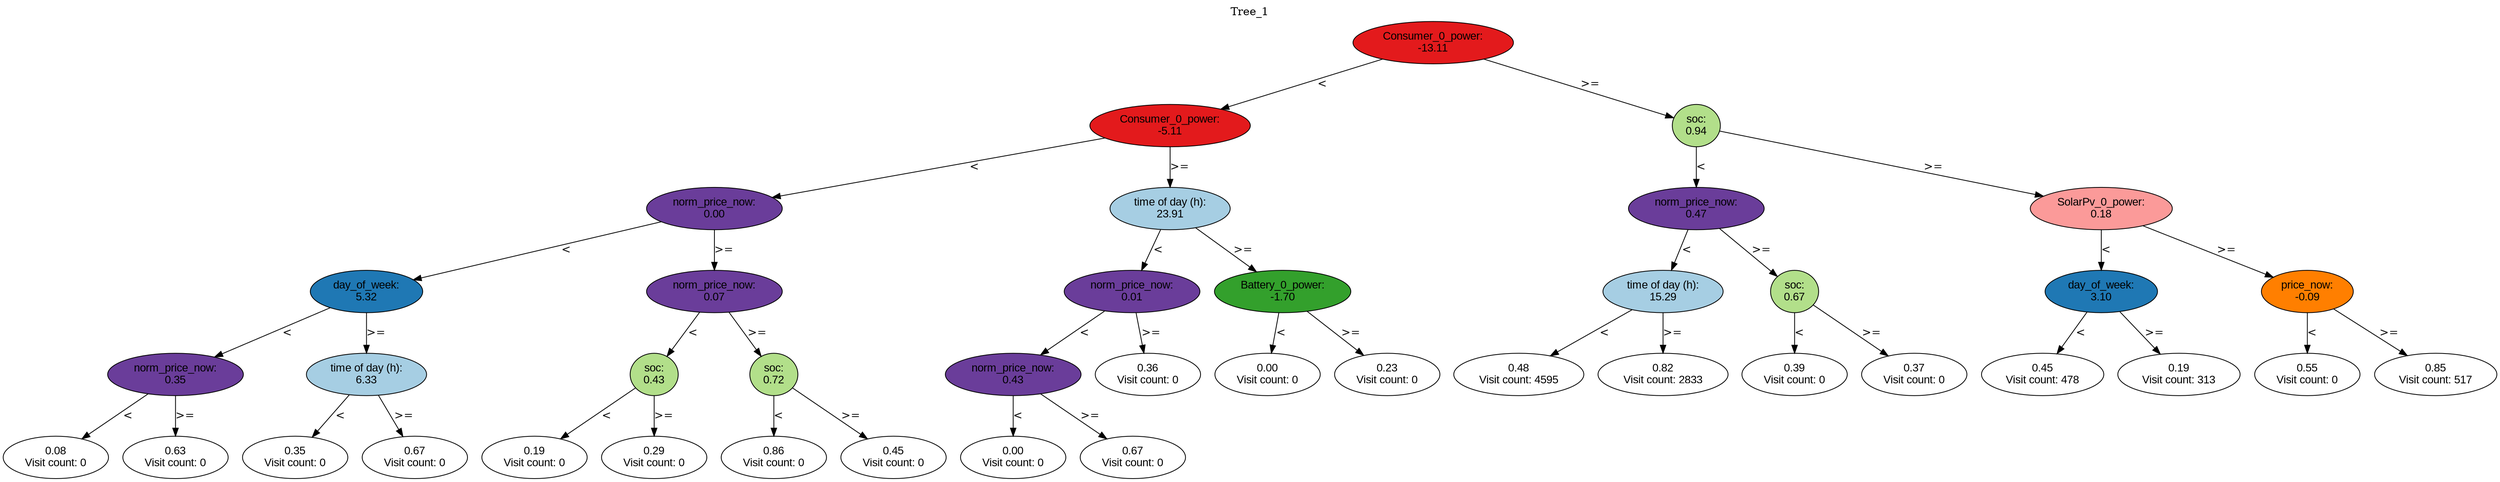 digraph BST {
    node [fontname="Arial" style=filled colorscheme=paired12];
    0 [ label = "Consumer_0_power:
-13.11" fillcolor=6];
    1 [ label = "Consumer_0_power:
-5.11" fillcolor=6];
    2 [ label = "norm_price_now:
0.00" fillcolor=10];
    3 [ label = "day_of_week:
5.32" fillcolor=2];
    4 [ label = "norm_price_now:
0.35" fillcolor=10];
    5 [ label = "0.08
Visit count: 0" fillcolor=white];
    6 [ label = "0.63
Visit count: 0" fillcolor=white];
    7 [ label = "time of day (h):
6.33" fillcolor=1];
    8 [ label = "0.35
Visit count: 0" fillcolor=white];
    9 [ label = "0.67
Visit count: 0" fillcolor=white];
    10 [ label = "norm_price_now:
0.07" fillcolor=10];
    11 [ label = "soc:
0.43" fillcolor=3];
    12 [ label = "0.19
Visit count: 0" fillcolor=white];
    13 [ label = "0.29
Visit count: 0" fillcolor=white];
    14 [ label = "soc:
0.72" fillcolor=3];
    15 [ label = "0.86
Visit count: 0" fillcolor=white];
    16 [ label = "0.45
Visit count: 0" fillcolor=white];
    17 [ label = "time of day (h):
23.91" fillcolor=1];
    18 [ label = "norm_price_now:
0.01" fillcolor=10];
    19 [ label = "norm_price_now:
0.43" fillcolor=10];
    20 [ label = "0.00
Visit count: 0" fillcolor=white];
    21 [ label = "0.67
Visit count: 0" fillcolor=white];
    22 [ label = "0.36
Visit count: 0" fillcolor=white];
    23 [ label = "Battery_0_power:
-1.70" fillcolor=4];
    24 [ label = "0.00
Visit count: 0" fillcolor=white];
    25 [ label = "0.23
Visit count: 0" fillcolor=white];
    26 [ label = "soc:
0.94" fillcolor=3];
    27 [ label = "norm_price_now:
0.47" fillcolor=10];
    28 [ label = "time of day (h):
15.29" fillcolor=1];
    29 [ label = "0.48
Visit count: 4595" fillcolor=white];
    30 [ label = "0.82
Visit count: 2833" fillcolor=white];
    31 [ label = "soc:
0.67" fillcolor=3];
    32 [ label = "0.39
Visit count: 0" fillcolor=white];
    33 [ label = "0.37
Visit count: 0" fillcolor=white];
    34 [ label = "SolarPv_0_power:
0.18" fillcolor=5];
    35 [ label = "day_of_week:
3.10" fillcolor=2];
    36 [ label = "0.45
Visit count: 478" fillcolor=white];
    37 [ label = "0.19
Visit count: 313" fillcolor=white];
    38 [ label = "price_now:
-0.09" fillcolor=8];
    39 [ label = "0.55
Visit count: 0" fillcolor=white];
    40 [ label = "0.85
Visit count: 517" fillcolor=white];

    0  -> 1[ label = "<"];
    0  -> 26[ label = ">="];
    1  -> 2[ label = "<"];
    1  -> 17[ label = ">="];
    2  -> 3[ label = "<"];
    2  -> 10[ label = ">="];
    3  -> 4[ label = "<"];
    3  -> 7[ label = ">="];
    4  -> 5[ label = "<"];
    4  -> 6[ label = ">="];
    7  -> 8[ label = "<"];
    7  -> 9[ label = ">="];
    10  -> 11[ label = "<"];
    10  -> 14[ label = ">="];
    11  -> 12[ label = "<"];
    11  -> 13[ label = ">="];
    14  -> 15[ label = "<"];
    14  -> 16[ label = ">="];
    17  -> 18[ label = "<"];
    17  -> 23[ label = ">="];
    18  -> 19[ label = "<"];
    18  -> 22[ label = ">="];
    19  -> 20[ label = "<"];
    19  -> 21[ label = ">="];
    23  -> 24[ label = "<"];
    23  -> 25[ label = ">="];
    26  -> 27[ label = "<"];
    26  -> 34[ label = ">="];
    27  -> 28[ label = "<"];
    27  -> 31[ label = ">="];
    28  -> 29[ label = "<"];
    28  -> 30[ label = ">="];
    31  -> 32[ label = "<"];
    31  -> 33[ label = ">="];
    34  -> 35[ label = "<"];
    34  -> 38[ label = ">="];
    35  -> 36[ label = "<"];
    35  -> 37[ label = ">="];
    38  -> 39[ label = "<"];
    38  -> 40[ label = ">="];

    labelloc="t";
    label="Tree_1";
}